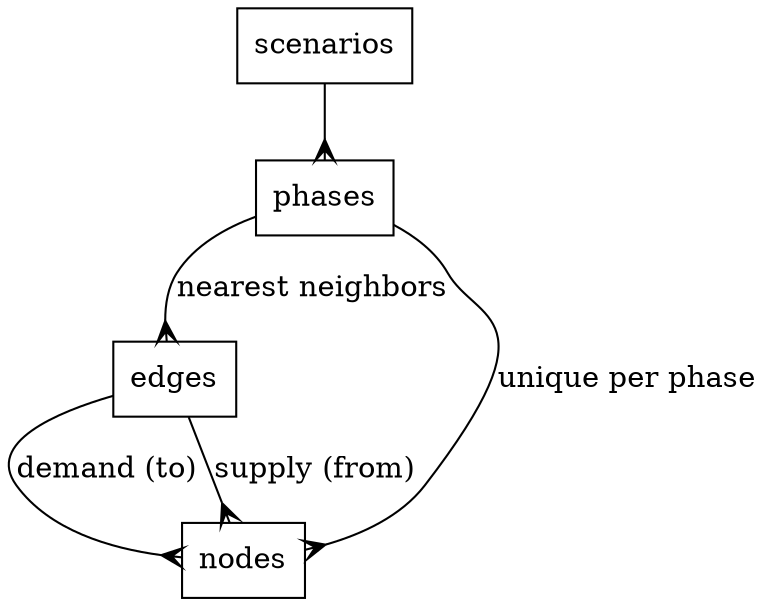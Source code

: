 digraph next {
  scenarios -> phases [arrowhead=crow];
  phases    -> edges  [label="nearest neighbors", arrowhead=crow];
  phases    -> nodes  [label="unique per phase", arrowhead=crow];
  edges     -> nodes  [label="demand (to)", arrowhead=crow];
  edges     -> nodes  [label="supply (from)", arrowhead=crow];
  scenarios [shape=box];
  phases [shape=box];
  edges [shape=box];
  nodes [shape=box];
}
